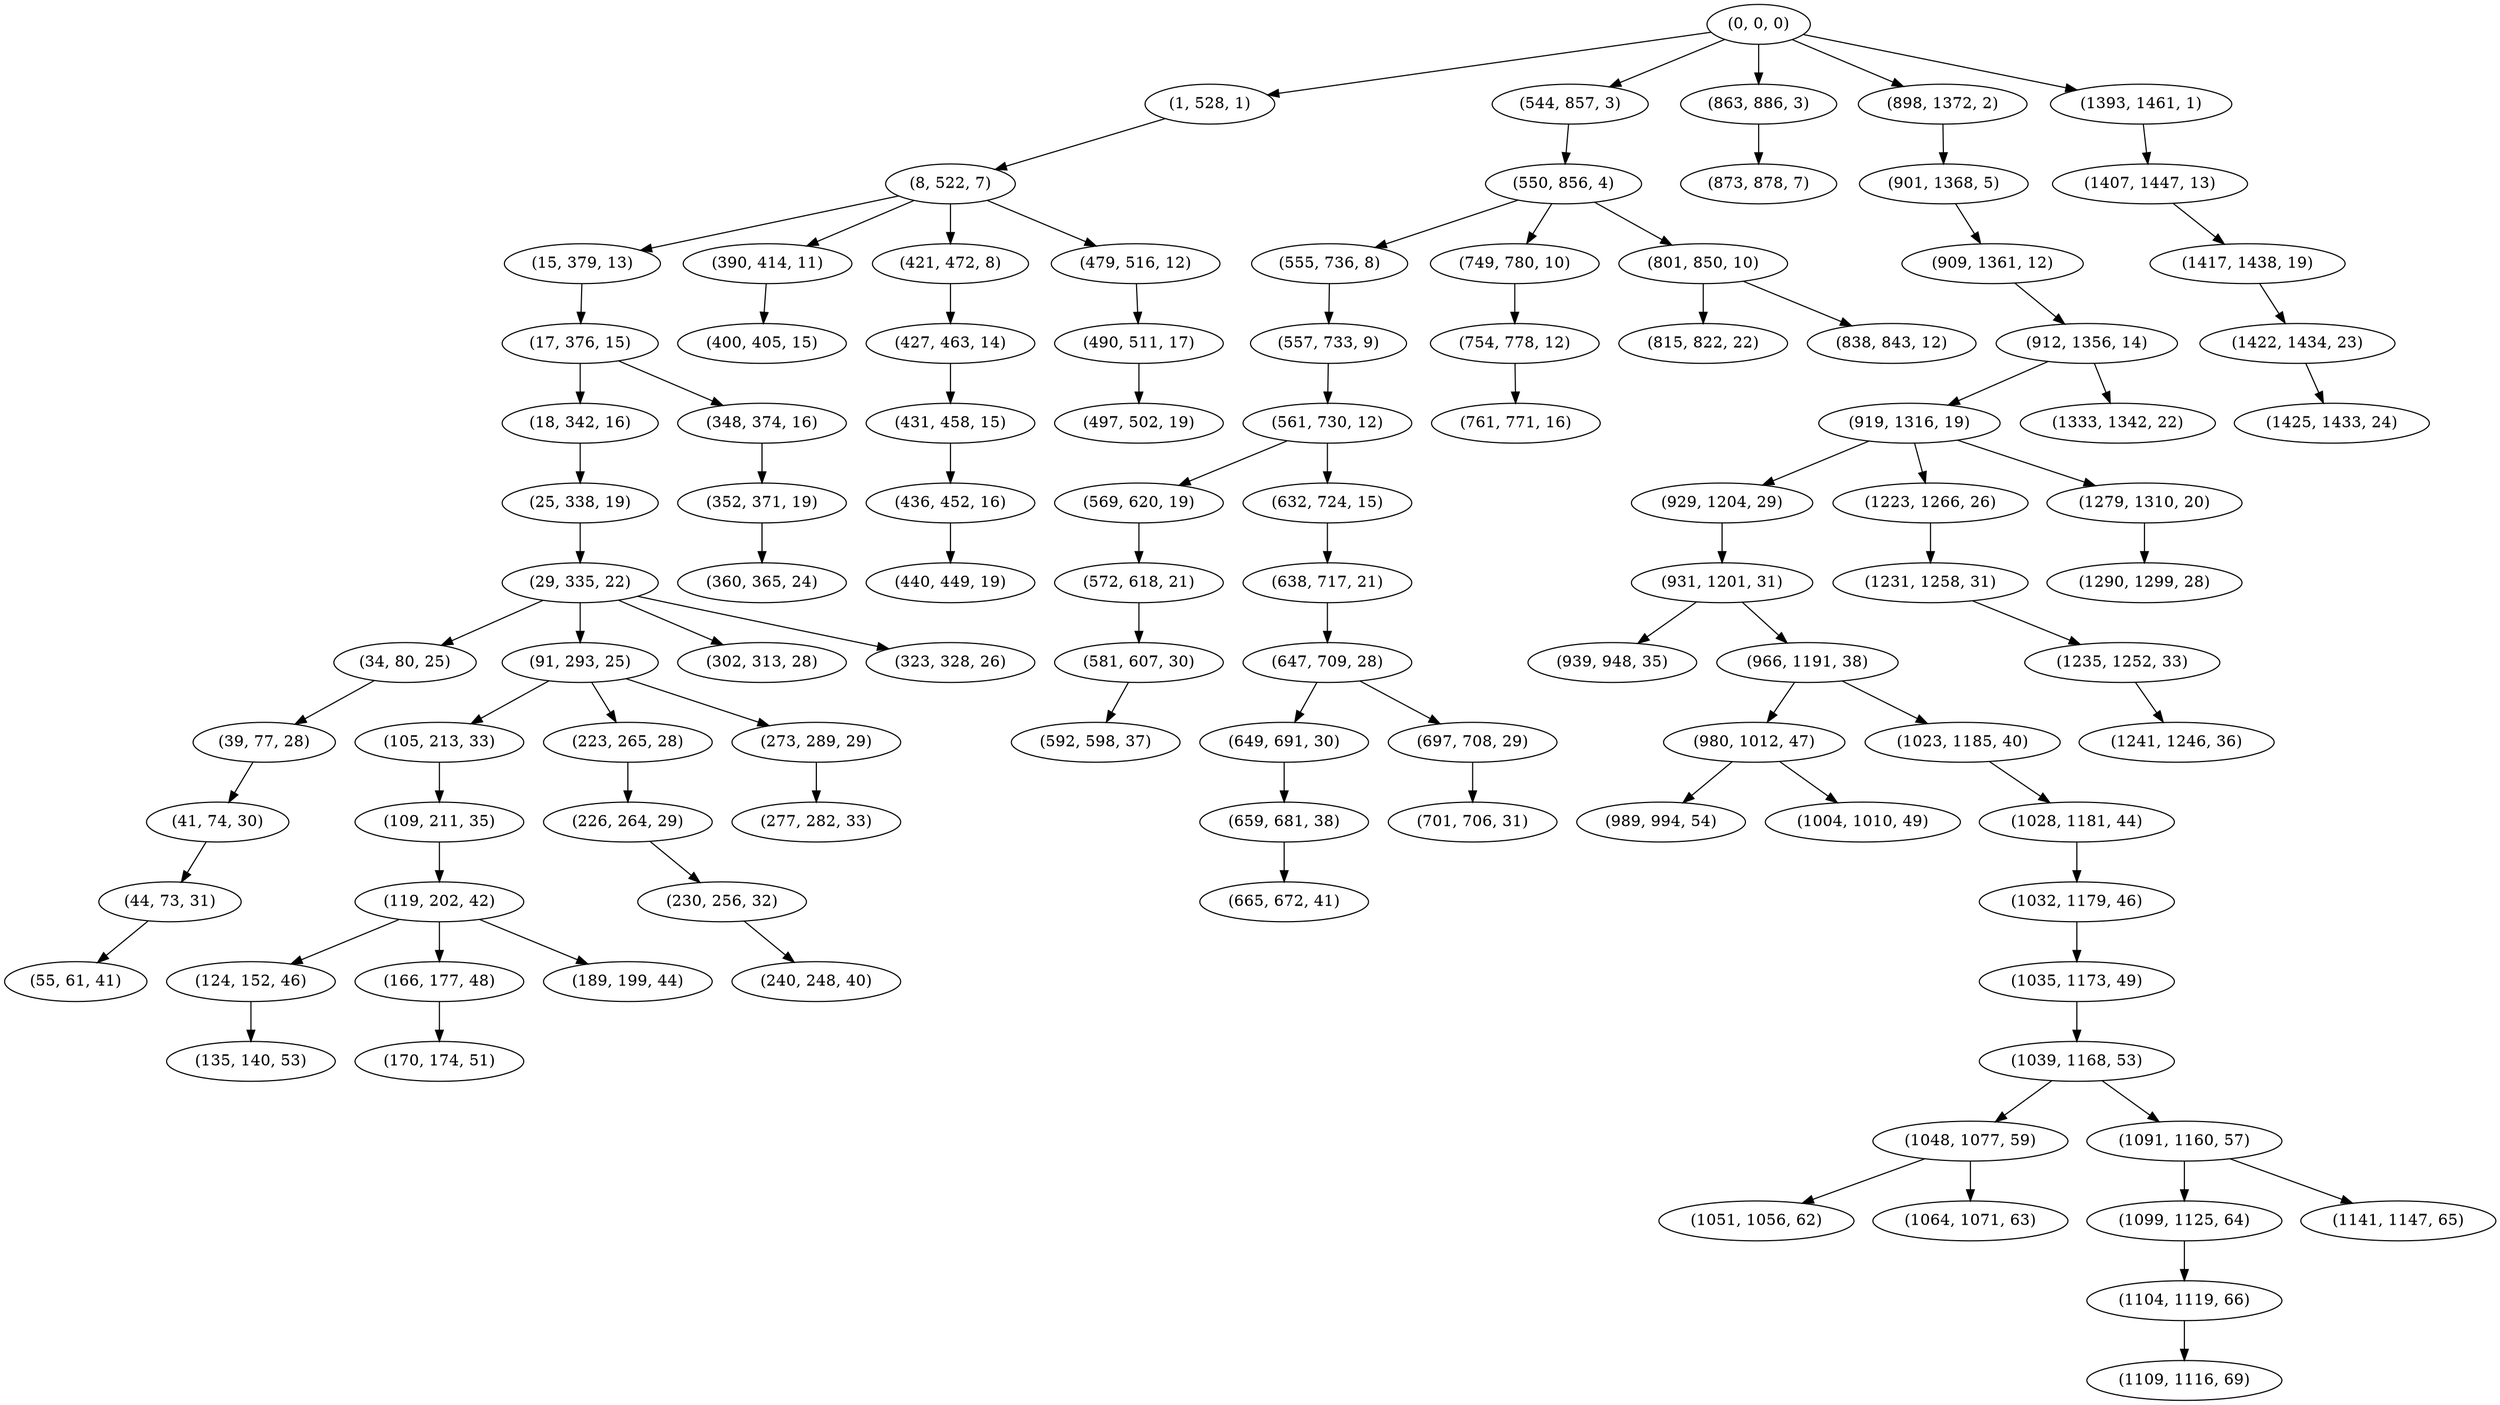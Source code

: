 digraph tree {
    "(0, 0, 0)";
    "(1, 528, 1)";
    "(8, 522, 7)";
    "(15, 379, 13)";
    "(17, 376, 15)";
    "(18, 342, 16)";
    "(25, 338, 19)";
    "(29, 335, 22)";
    "(34, 80, 25)";
    "(39, 77, 28)";
    "(41, 74, 30)";
    "(44, 73, 31)";
    "(55, 61, 41)";
    "(91, 293, 25)";
    "(105, 213, 33)";
    "(109, 211, 35)";
    "(119, 202, 42)";
    "(124, 152, 46)";
    "(135, 140, 53)";
    "(166, 177, 48)";
    "(170, 174, 51)";
    "(189, 199, 44)";
    "(223, 265, 28)";
    "(226, 264, 29)";
    "(230, 256, 32)";
    "(240, 248, 40)";
    "(273, 289, 29)";
    "(277, 282, 33)";
    "(302, 313, 28)";
    "(323, 328, 26)";
    "(348, 374, 16)";
    "(352, 371, 19)";
    "(360, 365, 24)";
    "(390, 414, 11)";
    "(400, 405, 15)";
    "(421, 472, 8)";
    "(427, 463, 14)";
    "(431, 458, 15)";
    "(436, 452, 16)";
    "(440, 449, 19)";
    "(479, 516, 12)";
    "(490, 511, 17)";
    "(497, 502, 19)";
    "(544, 857, 3)";
    "(550, 856, 4)";
    "(555, 736, 8)";
    "(557, 733, 9)";
    "(561, 730, 12)";
    "(569, 620, 19)";
    "(572, 618, 21)";
    "(581, 607, 30)";
    "(592, 598, 37)";
    "(632, 724, 15)";
    "(638, 717, 21)";
    "(647, 709, 28)";
    "(649, 691, 30)";
    "(659, 681, 38)";
    "(665, 672, 41)";
    "(697, 708, 29)";
    "(701, 706, 31)";
    "(749, 780, 10)";
    "(754, 778, 12)";
    "(761, 771, 16)";
    "(801, 850, 10)";
    "(815, 822, 22)";
    "(838, 843, 12)";
    "(863, 886, 3)";
    "(873, 878, 7)";
    "(898, 1372, 2)";
    "(901, 1368, 5)";
    "(909, 1361, 12)";
    "(912, 1356, 14)";
    "(919, 1316, 19)";
    "(929, 1204, 29)";
    "(931, 1201, 31)";
    "(939, 948, 35)";
    "(966, 1191, 38)";
    "(980, 1012, 47)";
    "(989, 994, 54)";
    "(1004, 1010, 49)";
    "(1023, 1185, 40)";
    "(1028, 1181, 44)";
    "(1032, 1179, 46)";
    "(1035, 1173, 49)";
    "(1039, 1168, 53)";
    "(1048, 1077, 59)";
    "(1051, 1056, 62)";
    "(1064, 1071, 63)";
    "(1091, 1160, 57)";
    "(1099, 1125, 64)";
    "(1104, 1119, 66)";
    "(1109, 1116, 69)";
    "(1141, 1147, 65)";
    "(1223, 1266, 26)";
    "(1231, 1258, 31)";
    "(1235, 1252, 33)";
    "(1241, 1246, 36)";
    "(1279, 1310, 20)";
    "(1290, 1299, 28)";
    "(1333, 1342, 22)";
    "(1393, 1461, 1)";
    "(1407, 1447, 13)";
    "(1417, 1438, 19)";
    "(1422, 1434, 23)";
    "(1425, 1433, 24)";
    "(0, 0, 0)" -> "(1, 528, 1)";
    "(0, 0, 0)" -> "(544, 857, 3)";
    "(0, 0, 0)" -> "(863, 886, 3)";
    "(0, 0, 0)" -> "(898, 1372, 2)";
    "(0, 0, 0)" -> "(1393, 1461, 1)";
    "(1, 528, 1)" -> "(8, 522, 7)";
    "(8, 522, 7)" -> "(15, 379, 13)";
    "(8, 522, 7)" -> "(390, 414, 11)";
    "(8, 522, 7)" -> "(421, 472, 8)";
    "(8, 522, 7)" -> "(479, 516, 12)";
    "(15, 379, 13)" -> "(17, 376, 15)";
    "(17, 376, 15)" -> "(18, 342, 16)";
    "(17, 376, 15)" -> "(348, 374, 16)";
    "(18, 342, 16)" -> "(25, 338, 19)";
    "(25, 338, 19)" -> "(29, 335, 22)";
    "(29, 335, 22)" -> "(34, 80, 25)";
    "(29, 335, 22)" -> "(91, 293, 25)";
    "(29, 335, 22)" -> "(302, 313, 28)";
    "(29, 335, 22)" -> "(323, 328, 26)";
    "(34, 80, 25)" -> "(39, 77, 28)";
    "(39, 77, 28)" -> "(41, 74, 30)";
    "(41, 74, 30)" -> "(44, 73, 31)";
    "(44, 73, 31)" -> "(55, 61, 41)";
    "(91, 293, 25)" -> "(105, 213, 33)";
    "(91, 293, 25)" -> "(223, 265, 28)";
    "(91, 293, 25)" -> "(273, 289, 29)";
    "(105, 213, 33)" -> "(109, 211, 35)";
    "(109, 211, 35)" -> "(119, 202, 42)";
    "(119, 202, 42)" -> "(124, 152, 46)";
    "(119, 202, 42)" -> "(166, 177, 48)";
    "(119, 202, 42)" -> "(189, 199, 44)";
    "(124, 152, 46)" -> "(135, 140, 53)";
    "(166, 177, 48)" -> "(170, 174, 51)";
    "(223, 265, 28)" -> "(226, 264, 29)";
    "(226, 264, 29)" -> "(230, 256, 32)";
    "(230, 256, 32)" -> "(240, 248, 40)";
    "(273, 289, 29)" -> "(277, 282, 33)";
    "(348, 374, 16)" -> "(352, 371, 19)";
    "(352, 371, 19)" -> "(360, 365, 24)";
    "(390, 414, 11)" -> "(400, 405, 15)";
    "(421, 472, 8)" -> "(427, 463, 14)";
    "(427, 463, 14)" -> "(431, 458, 15)";
    "(431, 458, 15)" -> "(436, 452, 16)";
    "(436, 452, 16)" -> "(440, 449, 19)";
    "(479, 516, 12)" -> "(490, 511, 17)";
    "(490, 511, 17)" -> "(497, 502, 19)";
    "(544, 857, 3)" -> "(550, 856, 4)";
    "(550, 856, 4)" -> "(555, 736, 8)";
    "(550, 856, 4)" -> "(749, 780, 10)";
    "(550, 856, 4)" -> "(801, 850, 10)";
    "(555, 736, 8)" -> "(557, 733, 9)";
    "(557, 733, 9)" -> "(561, 730, 12)";
    "(561, 730, 12)" -> "(569, 620, 19)";
    "(561, 730, 12)" -> "(632, 724, 15)";
    "(569, 620, 19)" -> "(572, 618, 21)";
    "(572, 618, 21)" -> "(581, 607, 30)";
    "(581, 607, 30)" -> "(592, 598, 37)";
    "(632, 724, 15)" -> "(638, 717, 21)";
    "(638, 717, 21)" -> "(647, 709, 28)";
    "(647, 709, 28)" -> "(649, 691, 30)";
    "(647, 709, 28)" -> "(697, 708, 29)";
    "(649, 691, 30)" -> "(659, 681, 38)";
    "(659, 681, 38)" -> "(665, 672, 41)";
    "(697, 708, 29)" -> "(701, 706, 31)";
    "(749, 780, 10)" -> "(754, 778, 12)";
    "(754, 778, 12)" -> "(761, 771, 16)";
    "(801, 850, 10)" -> "(815, 822, 22)";
    "(801, 850, 10)" -> "(838, 843, 12)";
    "(863, 886, 3)" -> "(873, 878, 7)";
    "(898, 1372, 2)" -> "(901, 1368, 5)";
    "(901, 1368, 5)" -> "(909, 1361, 12)";
    "(909, 1361, 12)" -> "(912, 1356, 14)";
    "(912, 1356, 14)" -> "(919, 1316, 19)";
    "(912, 1356, 14)" -> "(1333, 1342, 22)";
    "(919, 1316, 19)" -> "(929, 1204, 29)";
    "(919, 1316, 19)" -> "(1223, 1266, 26)";
    "(919, 1316, 19)" -> "(1279, 1310, 20)";
    "(929, 1204, 29)" -> "(931, 1201, 31)";
    "(931, 1201, 31)" -> "(939, 948, 35)";
    "(931, 1201, 31)" -> "(966, 1191, 38)";
    "(966, 1191, 38)" -> "(980, 1012, 47)";
    "(966, 1191, 38)" -> "(1023, 1185, 40)";
    "(980, 1012, 47)" -> "(989, 994, 54)";
    "(980, 1012, 47)" -> "(1004, 1010, 49)";
    "(1023, 1185, 40)" -> "(1028, 1181, 44)";
    "(1028, 1181, 44)" -> "(1032, 1179, 46)";
    "(1032, 1179, 46)" -> "(1035, 1173, 49)";
    "(1035, 1173, 49)" -> "(1039, 1168, 53)";
    "(1039, 1168, 53)" -> "(1048, 1077, 59)";
    "(1039, 1168, 53)" -> "(1091, 1160, 57)";
    "(1048, 1077, 59)" -> "(1051, 1056, 62)";
    "(1048, 1077, 59)" -> "(1064, 1071, 63)";
    "(1091, 1160, 57)" -> "(1099, 1125, 64)";
    "(1091, 1160, 57)" -> "(1141, 1147, 65)";
    "(1099, 1125, 64)" -> "(1104, 1119, 66)";
    "(1104, 1119, 66)" -> "(1109, 1116, 69)";
    "(1223, 1266, 26)" -> "(1231, 1258, 31)";
    "(1231, 1258, 31)" -> "(1235, 1252, 33)";
    "(1235, 1252, 33)" -> "(1241, 1246, 36)";
    "(1279, 1310, 20)" -> "(1290, 1299, 28)";
    "(1393, 1461, 1)" -> "(1407, 1447, 13)";
    "(1407, 1447, 13)" -> "(1417, 1438, 19)";
    "(1417, 1438, 19)" -> "(1422, 1434, 23)";
    "(1422, 1434, 23)" -> "(1425, 1433, 24)";
}
